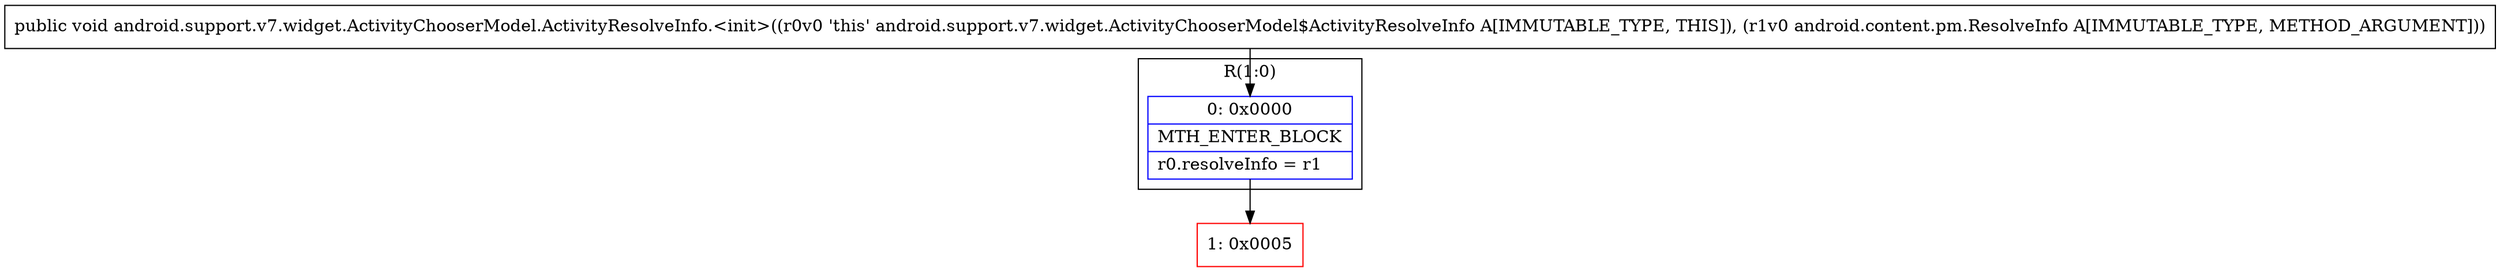digraph "CFG forandroid.support.v7.widget.ActivityChooserModel.ActivityResolveInfo.\<init\>(Landroid\/content\/pm\/ResolveInfo;)V" {
subgraph cluster_Region_1245666843 {
label = "R(1:0)";
node [shape=record,color=blue];
Node_0 [shape=record,label="{0\:\ 0x0000|MTH_ENTER_BLOCK\l|r0.resolveInfo = r1\l}"];
}
Node_1 [shape=record,color=red,label="{1\:\ 0x0005}"];
MethodNode[shape=record,label="{public void android.support.v7.widget.ActivityChooserModel.ActivityResolveInfo.\<init\>((r0v0 'this' android.support.v7.widget.ActivityChooserModel$ActivityResolveInfo A[IMMUTABLE_TYPE, THIS]), (r1v0 android.content.pm.ResolveInfo A[IMMUTABLE_TYPE, METHOD_ARGUMENT])) }"];
MethodNode -> Node_0;
Node_0 -> Node_1;
}

